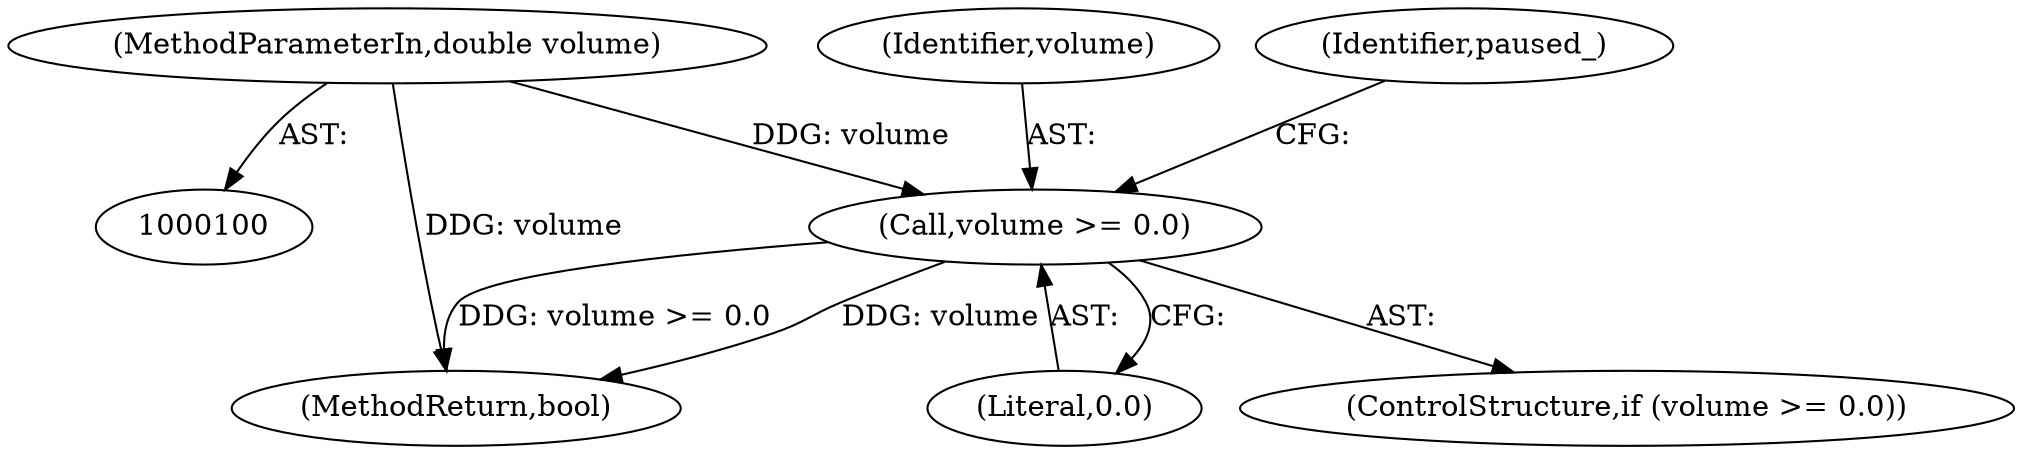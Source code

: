 digraph "1_Chrome_c63f2b7fe4fe2977f858a8e36d5f48db17eff2e7_29@del" {
"1000106" [label="(MethodParameterIn,double volume)"];
"1000130" [label="(Call,volume >= 0.0)"];
"1000131" [label="(Identifier,volume)"];
"1000106" [label="(MethodParameterIn,double volume)"];
"1000132" [label="(Literal,0.0)"];
"1000135" [label="(Identifier,paused_)"];
"1000149" [label="(MethodReturn,bool)"];
"1000130" [label="(Call,volume >= 0.0)"];
"1000129" [label="(ControlStructure,if (volume >= 0.0))"];
"1000106" -> "1000100"  [label="AST: "];
"1000106" -> "1000149"  [label="DDG: volume"];
"1000106" -> "1000130"  [label="DDG: volume"];
"1000130" -> "1000129"  [label="AST: "];
"1000130" -> "1000132"  [label="CFG: "];
"1000131" -> "1000130"  [label="AST: "];
"1000132" -> "1000130"  [label="AST: "];
"1000135" -> "1000130"  [label="CFG: "];
"1000130" -> "1000149"  [label="DDG: volume >= 0.0"];
"1000130" -> "1000149"  [label="DDG: volume"];
}
